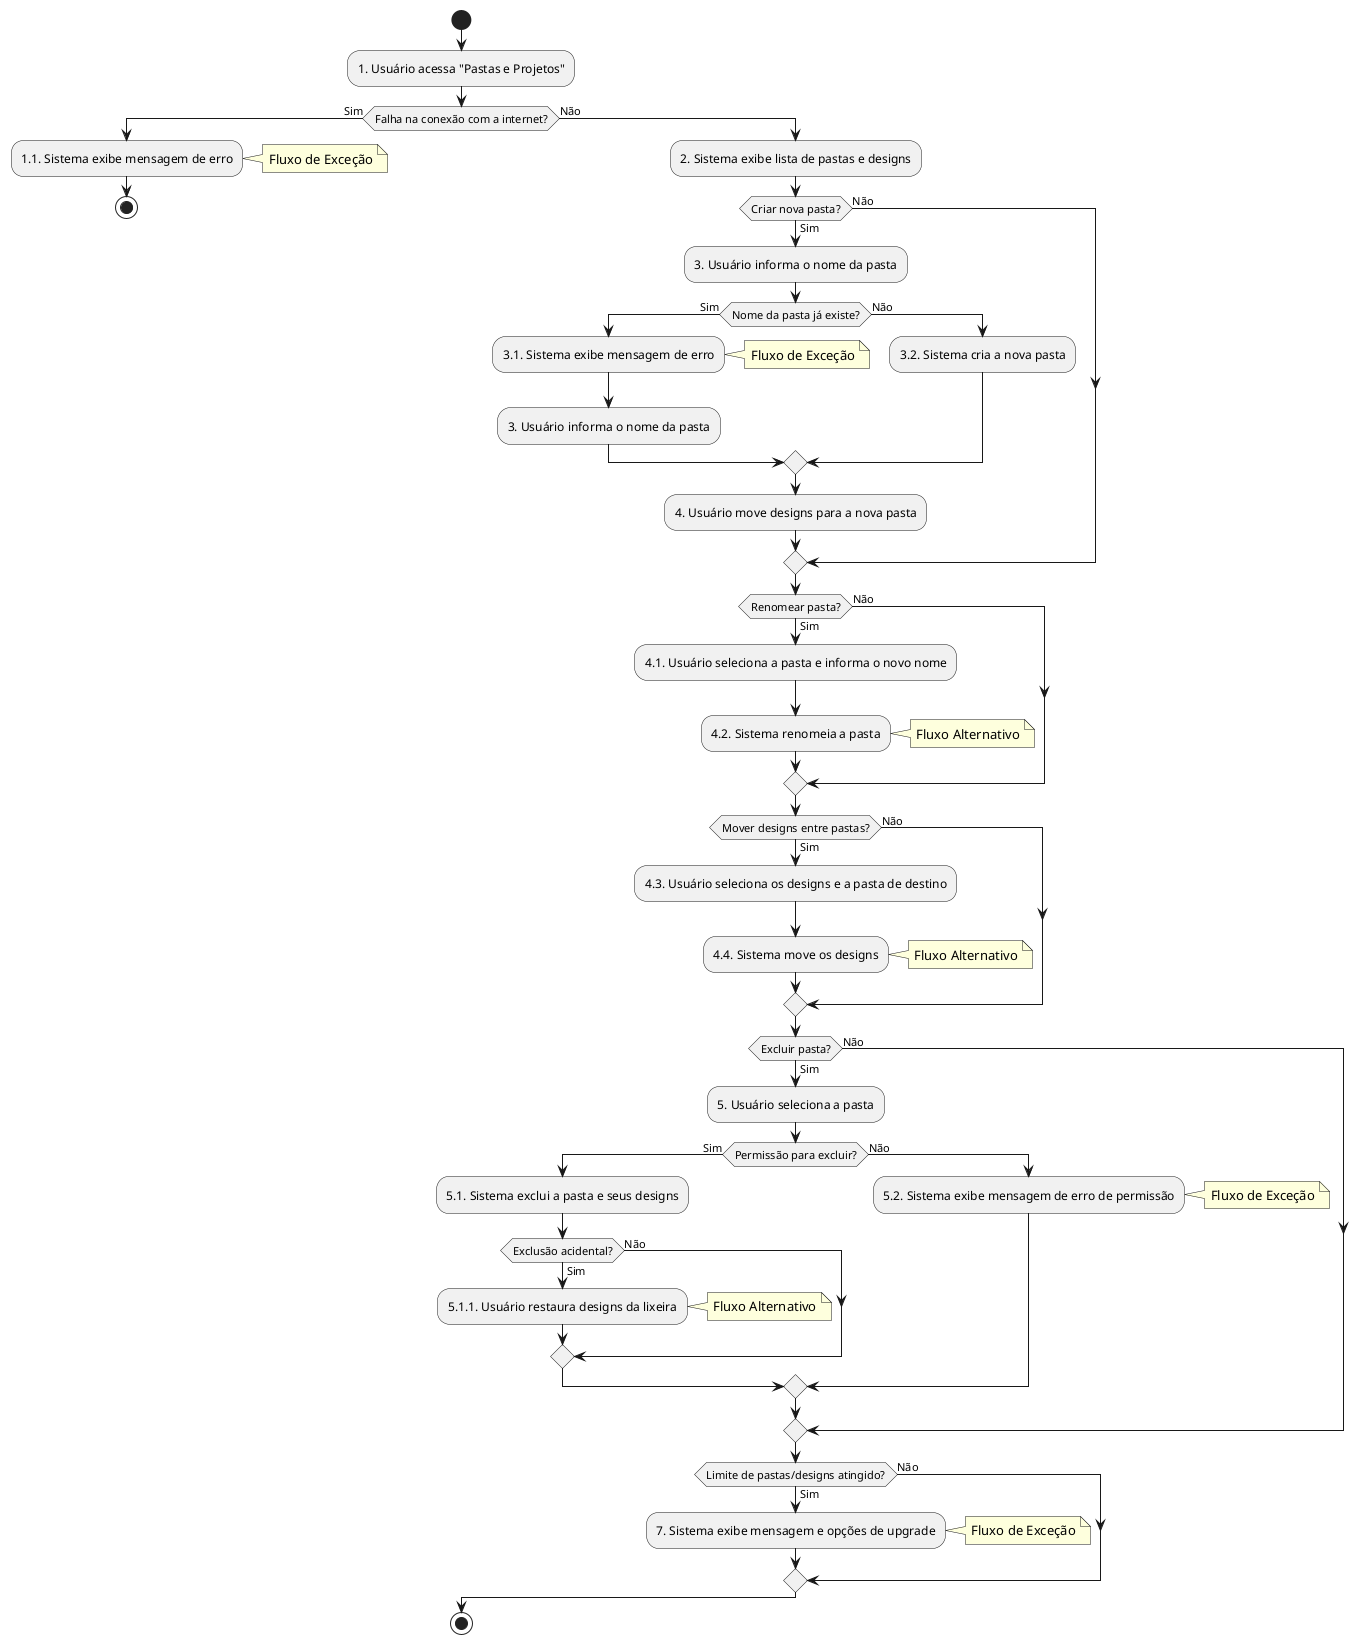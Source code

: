 @startuml
start
:1. Usuário acessa "Pastas e Projetos";

if (Falha na conexão com a internet?) then (Sim)
  :1.1. Sistema exibe mensagem de erro;
  note right: Fluxo de Exceção
  stop
else (Não)
  :2. Sistema exibe lista de pastas e designs;

  if (Criar nova pasta?) then (Sim)
    :3. Usuário informa o nome da pasta;
    if (Nome da pasta já existe?) then (Sim)
      :3.1. Sistema exibe mensagem de erro;
      note right: Fluxo de Exceção
      :3. Usuário informa o nome da pasta;
    else (Não)
      :3.2. Sistema cria a nova pasta;
    endif
    :4. Usuário move designs para a nova pasta;
  else (Não)
  endif

  if (Renomear pasta?) then (Sim)
    :4.1. Usuário seleciona a pasta e informa o novo nome;
    :4.2. Sistema renomeia a pasta;
    note right: Fluxo Alternativo
  else (Não)
  endif

  if (Mover designs entre pastas?) then (Sim)
    :4.3. Usuário seleciona os designs e a pasta de destino;
    :4.4. Sistema move os designs;
    note right: Fluxo Alternativo
  else (Não)
  endif

  if (Excluir pasta?) then (Sim)
    :5. Usuário seleciona a pasta;
    if (Permissão para excluir?) then (Sim)
      :5.1. Sistema exclui a pasta e seus designs;
      if (Exclusão acidental?) then (Sim)
        :5.1.1. Usuário restaura designs da lixeira;
        note right: Fluxo Alternativo
      else (Não)
      endif
    else (Não)
      :5.2. Sistema exibe mensagem de erro de permissão;
      note right: Fluxo de Exceção
    endif
  else (Não)
  endif

  if (Limite de pastas/designs atingido?) then (Sim)
    :7. Sistema exibe mensagem e opções de upgrade;
    note right: Fluxo de Exceção
  else (Não)
  endif
endif
stop
@enduml